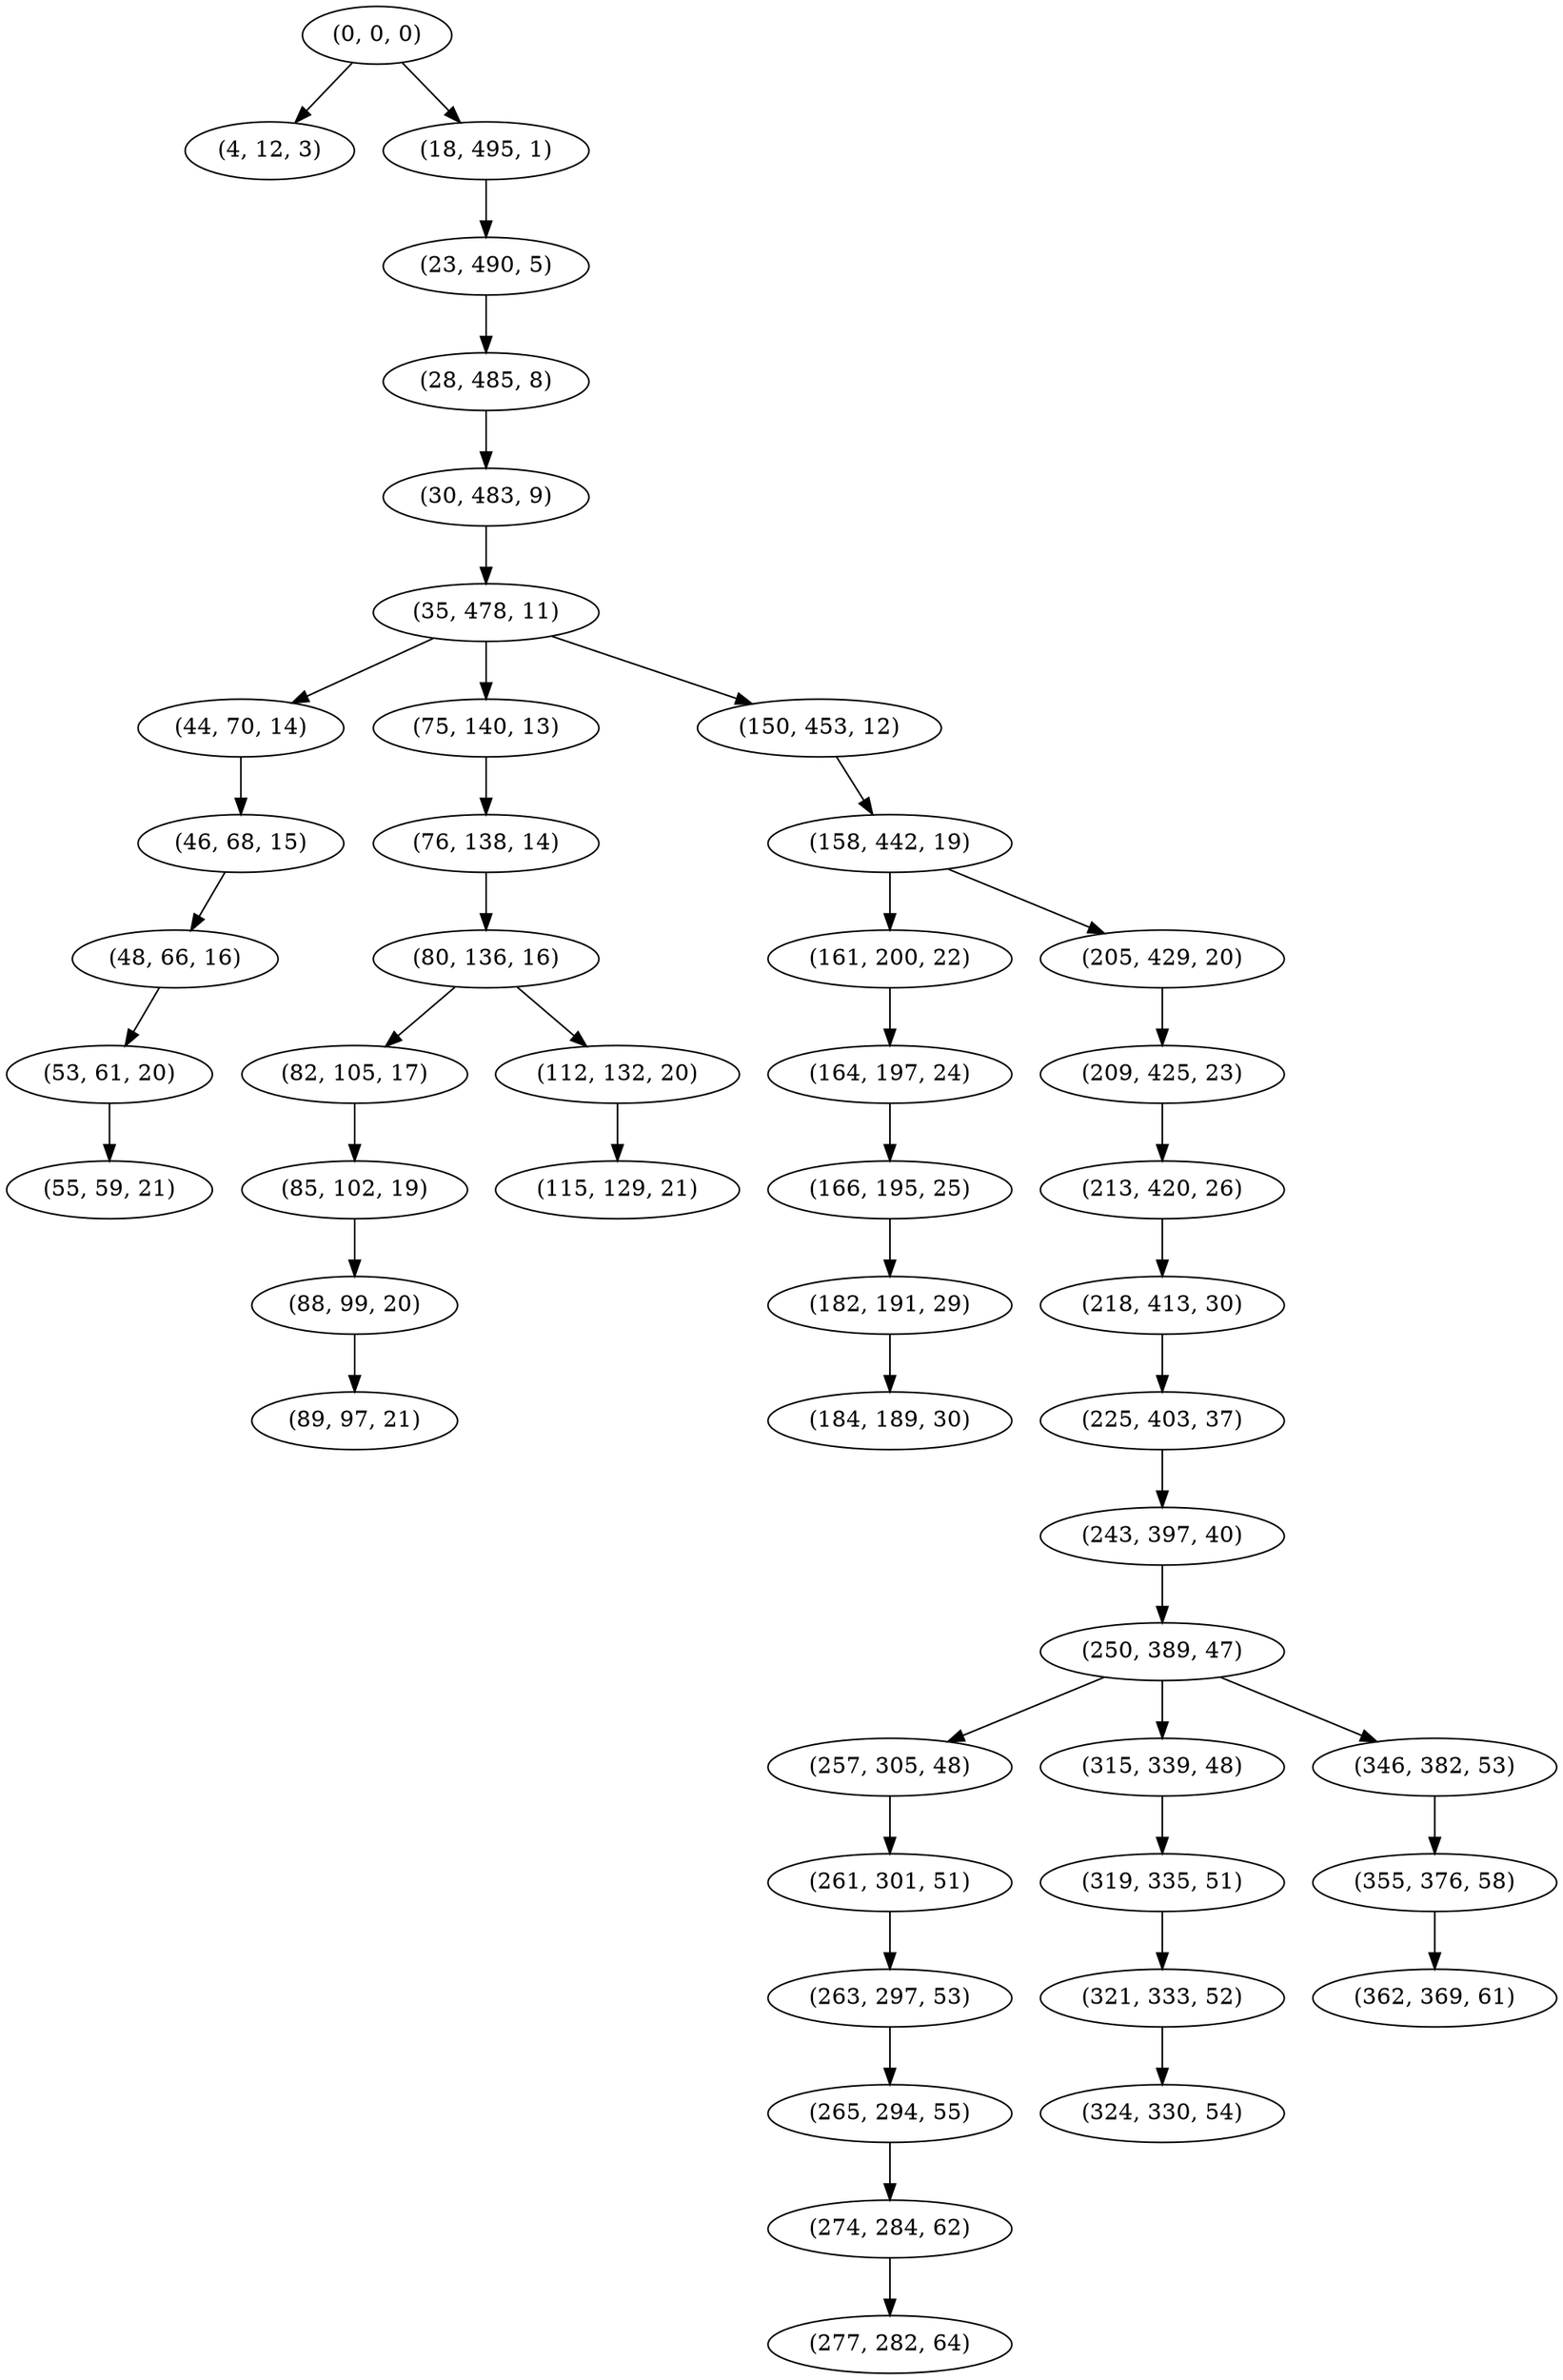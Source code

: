 digraph tree {
    "(0, 0, 0)";
    "(4, 12, 3)";
    "(18, 495, 1)";
    "(23, 490, 5)";
    "(28, 485, 8)";
    "(30, 483, 9)";
    "(35, 478, 11)";
    "(44, 70, 14)";
    "(46, 68, 15)";
    "(48, 66, 16)";
    "(53, 61, 20)";
    "(55, 59, 21)";
    "(75, 140, 13)";
    "(76, 138, 14)";
    "(80, 136, 16)";
    "(82, 105, 17)";
    "(85, 102, 19)";
    "(88, 99, 20)";
    "(89, 97, 21)";
    "(112, 132, 20)";
    "(115, 129, 21)";
    "(150, 453, 12)";
    "(158, 442, 19)";
    "(161, 200, 22)";
    "(164, 197, 24)";
    "(166, 195, 25)";
    "(182, 191, 29)";
    "(184, 189, 30)";
    "(205, 429, 20)";
    "(209, 425, 23)";
    "(213, 420, 26)";
    "(218, 413, 30)";
    "(225, 403, 37)";
    "(243, 397, 40)";
    "(250, 389, 47)";
    "(257, 305, 48)";
    "(261, 301, 51)";
    "(263, 297, 53)";
    "(265, 294, 55)";
    "(274, 284, 62)";
    "(277, 282, 64)";
    "(315, 339, 48)";
    "(319, 335, 51)";
    "(321, 333, 52)";
    "(324, 330, 54)";
    "(346, 382, 53)";
    "(355, 376, 58)";
    "(362, 369, 61)";
    "(0, 0, 0)" -> "(4, 12, 3)";
    "(0, 0, 0)" -> "(18, 495, 1)";
    "(18, 495, 1)" -> "(23, 490, 5)";
    "(23, 490, 5)" -> "(28, 485, 8)";
    "(28, 485, 8)" -> "(30, 483, 9)";
    "(30, 483, 9)" -> "(35, 478, 11)";
    "(35, 478, 11)" -> "(44, 70, 14)";
    "(35, 478, 11)" -> "(75, 140, 13)";
    "(35, 478, 11)" -> "(150, 453, 12)";
    "(44, 70, 14)" -> "(46, 68, 15)";
    "(46, 68, 15)" -> "(48, 66, 16)";
    "(48, 66, 16)" -> "(53, 61, 20)";
    "(53, 61, 20)" -> "(55, 59, 21)";
    "(75, 140, 13)" -> "(76, 138, 14)";
    "(76, 138, 14)" -> "(80, 136, 16)";
    "(80, 136, 16)" -> "(82, 105, 17)";
    "(80, 136, 16)" -> "(112, 132, 20)";
    "(82, 105, 17)" -> "(85, 102, 19)";
    "(85, 102, 19)" -> "(88, 99, 20)";
    "(88, 99, 20)" -> "(89, 97, 21)";
    "(112, 132, 20)" -> "(115, 129, 21)";
    "(150, 453, 12)" -> "(158, 442, 19)";
    "(158, 442, 19)" -> "(161, 200, 22)";
    "(158, 442, 19)" -> "(205, 429, 20)";
    "(161, 200, 22)" -> "(164, 197, 24)";
    "(164, 197, 24)" -> "(166, 195, 25)";
    "(166, 195, 25)" -> "(182, 191, 29)";
    "(182, 191, 29)" -> "(184, 189, 30)";
    "(205, 429, 20)" -> "(209, 425, 23)";
    "(209, 425, 23)" -> "(213, 420, 26)";
    "(213, 420, 26)" -> "(218, 413, 30)";
    "(218, 413, 30)" -> "(225, 403, 37)";
    "(225, 403, 37)" -> "(243, 397, 40)";
    "(243, 397, 40)" -> "(250, 389, 47)";
    "(250, 389, 47)" -> "(257, 305, 48)";
    "(250, 389, 47)" -> "(315, 339, 48)";
    "(250, 389, 47)" -> "(346, 382, 53)";
    "(257, 305, 48)" -> "(261, 301, 51)";
    "(261, 301, 51)" -> "(263, 297, 53)";
    "(263, 297, 53)" -> "(265, 294, 55)";
    "(265, 294, 55)" -> "(274, 284, 62)";
    "(274, 284, 62)" -> "(277, 282, 64)";
    "(315, 339, 48)" -> "(319, 335, 51)";
    "(319, 335, 51)" -> "(321, 333, 52)";
    "(321, 333, 52)" -> "(324, 330, 54)";
    "(346, 382, 53)" -> "(355, 376, 58)";
    "(355, 376, 58)" -> "(362, 369, 61)";
}
